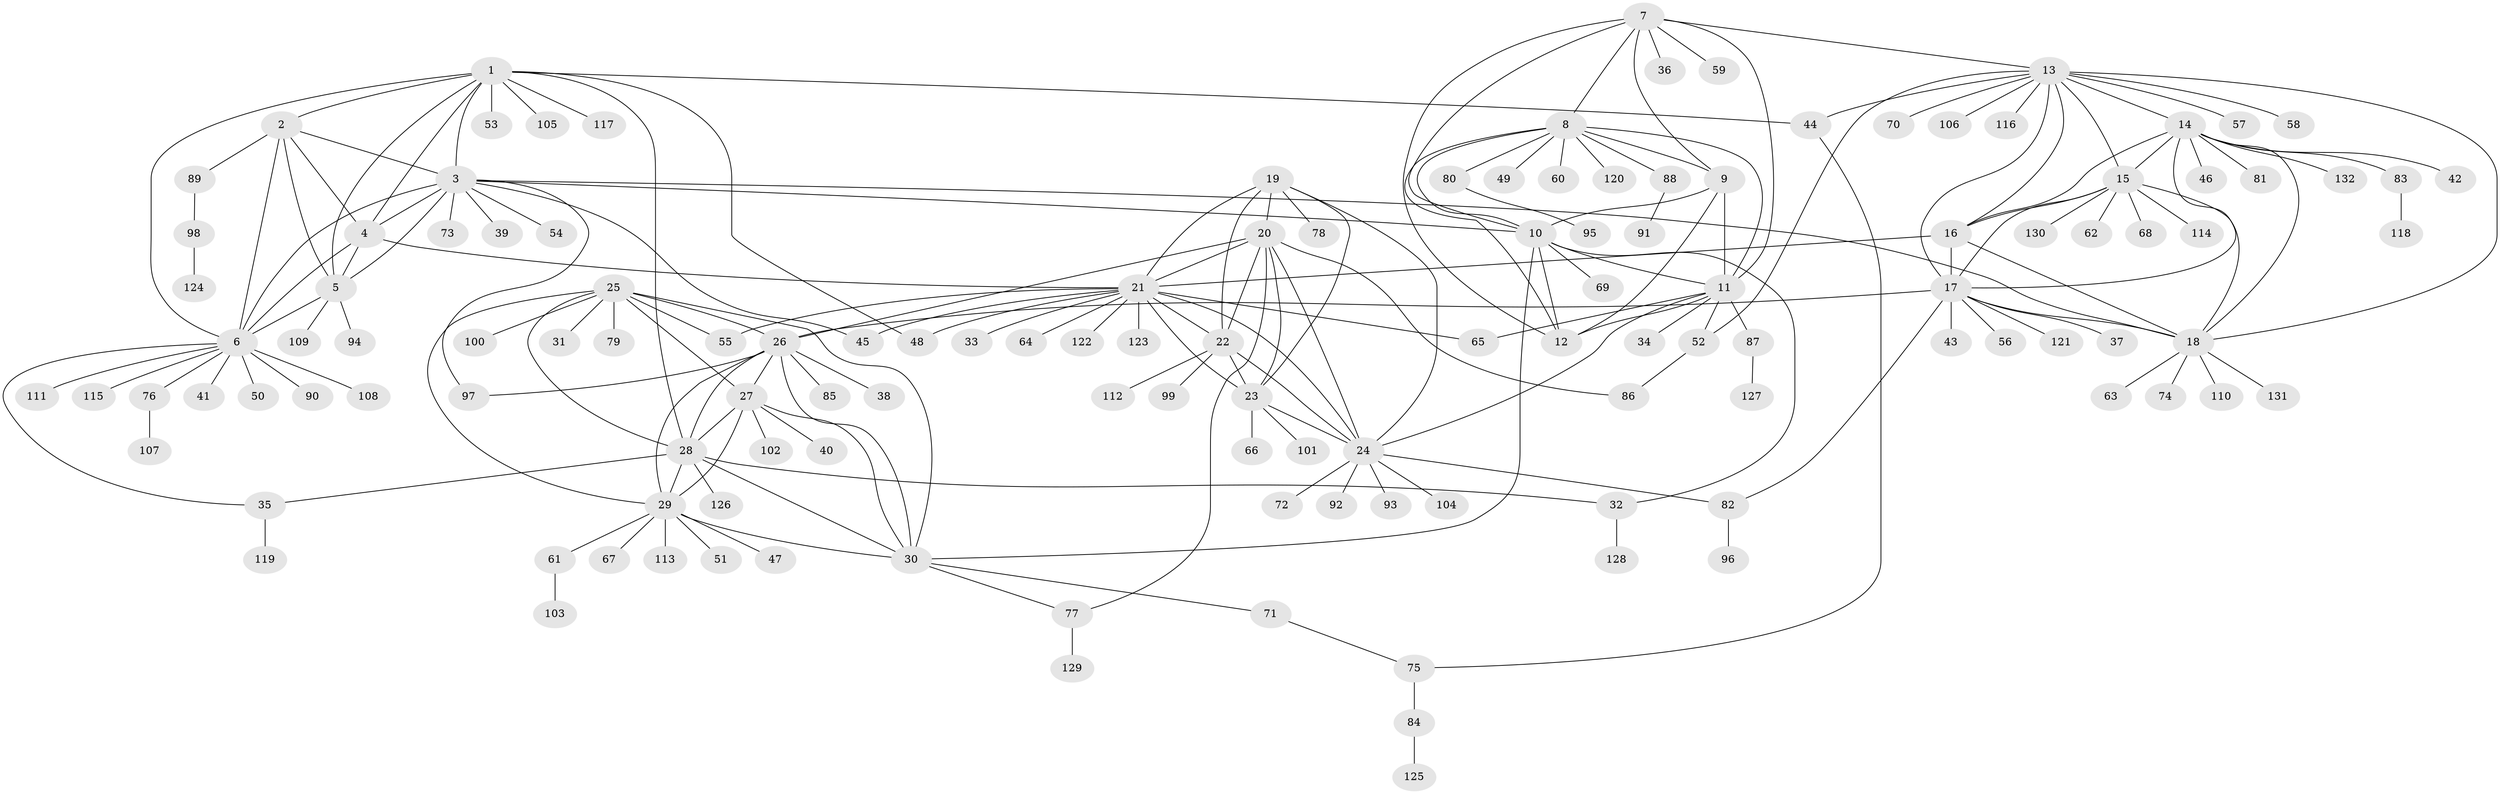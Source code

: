 // coarse degree distribution, {7: 0.12195121951219512, 6: 0.12195121951219512, 8: 0.04878048780487805, 4: 0.04878048780487805, 5: 0.07317073170731707, 13: 0.024390243902439025, 2: 0.21951219512195122, 10: 0.024390243902439025, 1: 0.24390243902439024, 3: 0.07317073170731707}
// Generated by graph-tools (version 1.1) at 2025/52/03/04/25 22:52:39]
// undirected, 132 vertices, 200 edges
graph export_dot {
  node [color=gray90,style=filled];
  1;
  2;
  3;
  4;
  5;
  6;
  7;
  8;
  9;
  10;
  11;
  12;
  13;
  14;
  15;
  16;
  17;
  18;
  19;
  20;
  21;
  22;
  23;
  24;
  25;
  26;
  27;
  28;
  29;
  30;
  31;
  32;
  33;
  34;
  35;
  36;
  37;
  38;
  39;
  40;
  41;
  42;
  43;
  44;
  45;
  46;
  47;
  48;
  49;
  50;
  51;
  52;
  53;
  54;
  55;
  56;
  57;
  58;
  59;
  60;
  61;
  62;
  63;
  64;
  65;
  66;
  67;
  68;
  69;
  70;
  71;
  72;
  73;
  74;
  75;
  76;
  77;
  78;
  79;
  80;
  81;
  82;
  83;
  84;
  85;
  86;
  87;
  88;
  89;
  90;
  91;
  92;
  93;
  94;
  95;
  96;
  97;
  98;
  99;
  100;
  101;
  102;
  103;
  104;
  105;
  106;
  107;
  108;
  109;
  110;
  111;
  112;
  113;
  114;
  115;
  116;
  117;
  118;
  119;
  120;
  121;
  122;
  123;
  124;
  125;
  126;
  127;
  128;
  129;
  130;
  131;
  132;
  1 -- 2;
  1 -- 3;
  1 -- 4;
  1 -- 5;
  1 -- 6;
  1 -- 28;
  1 -- 44;
  1 -- 48;
  1 -- 53;
  1 -- 105;
  1 -- 117;
  2 -- 3;
  2 -- 4;
  2 -- 5;
  2 -- 6;
  2 -- 89;
  3 -- 4;
  3 -- 5;
  3 -- 6;
  3 -- 10;
  3 -- 18;
  3 -- 39;
  3 -- 45;
  3 -- 54;
  3 -- 73;
  3 -- 97;
  4 -- 5;
  4 -- 6;
  4 -- 21;
  5 -- 6;
  5 -- 94;
  5 -- 109;
  6 -- 35;
  6 -- 41;
  6 -- 50;
  6 -- 76;
  6 -- 90;
  6 -- 108;
  6 -- 111;
  6 -- 115;
  7 -- 8;
  7 -- 9;
  7 -- 10;
  7 -- 11;
  7 -- 12;
  7 -- 13;
  7 -- 36;
  7 -- 59;
  8 -- 9;
  8 -- 10;
  8 -- 11;
  8 -- 12;
  8 -- 49;
  8 -- 60;
  8 -- 80;
  8 -- 88;
  8 -- 120;
  9 -- 10;
  9 -- 11;
  9 -- 12;
  10 -- 11;
  10 -- 12;
  10 -- 30;
  10 -- 32;
  10 -- 69;
  11 -- 12;
  11 -- 24;
  11 -- 34;
  11 -- 52;
  11 -- 65;
  11 -- 87;
  13 -- 14;
  13 -- 15;
  13 -- 16;
  13 -- 17;
  13 -- 18;
  13 -- 44;
  13 -- 52;
  13 -- 57;
  13 -- 58;
  13 -- 70;
  13 -- 106;
  13 -- 116;
  14 -- 15;
  14 -- 16;
  14 -- 17;
  14 -- 18;
  14 -- 42;
  14 -- 46;
  14 -- 81;
  14 -- 83;
  14 -- 132;
  15 -- 16;
  15 -- 17;
  15 -- 18;
  15 -- 62;
  15 -- 68;
  15 -- 114;
  15 -- 130;
  16 -- 17;
  16 -- 18;
  16 -- 21;
  17 -- 18;
  17 -- 26;
  17 -- 37;
  17 -- 43;
  17 -- 56;
  17 -- 82;
  17 -- 121;
  18 -- 63;
  18 -- 74;
  18 -- 110;
  18 -- 131;
  19 -- 20;
  19 -- 21;
  19 -- 22;
  19 -- 23;
  19 -- 24;
  19 -- 78;
  20 -- 21;
  20 -- 22;
  20 -- 23;
  20 -- 24;
  20 -- 26;
  20 -- 77;
  20 -- 86;
  21 -- 22;
  21 -- 23;
  21 -- 24;
  21 -- 33;
  21 -- 45;
  21 -- 48;
  21 -- 55;
  21 -- 64;
  21 -- 65;
  21 -- 122;
  21 -- 123;
  22 -- 23;
  22 -- 24;
  22 -- 99;
  22 -- 112;
  23 -- 24;
  23 -- 66;
  23 -- 101;
  24 -- 72;
  24 -- 82;
  24 -- 92;
  24 -- 93;
  24 -- 104;
  25 -- 26;
  25 -- 27;
  25 -- 28;
  25 -- 29;
  25 -- 30;
  25 -- 31;
  25 -- 55;
  25 -- 79;
  25 -- 100;
  26 -- 27;
  26 -- 28;
  26 -- 29;
  26 -- 30;
  26 -- 38;
  26 -- 85;
  26 -- 97;
  27 -- 28;
  27 -- 29;
  27 -- 30;
  27 -- 40;
  27 -- 102;
  28 -- 29;
  28 -- 30;
  28 -- 32;
  28 -- 35;
  28 -- 126;
  29 -- 30;
  29 -- 47;
  29 -- 51;
  29 -- 61;
  29 -- 67;
  29 -- 113;
  30 -- 71;
  30 -- 77;
  32 -- 128;
  35 -- 119;
  44 -- 75;
  52 -- 86;
  61 -- 103;
  71 -- 75;
  75 -- 84;
  76 -- 107;
  77 -- 129;
  80 -- 95;
  82 -- 96;
  83 -- 118;
  84 -- 125;
  87 -- 127;
  88 -- 91;
  89 -- 98;
  98 -- 124;
}
